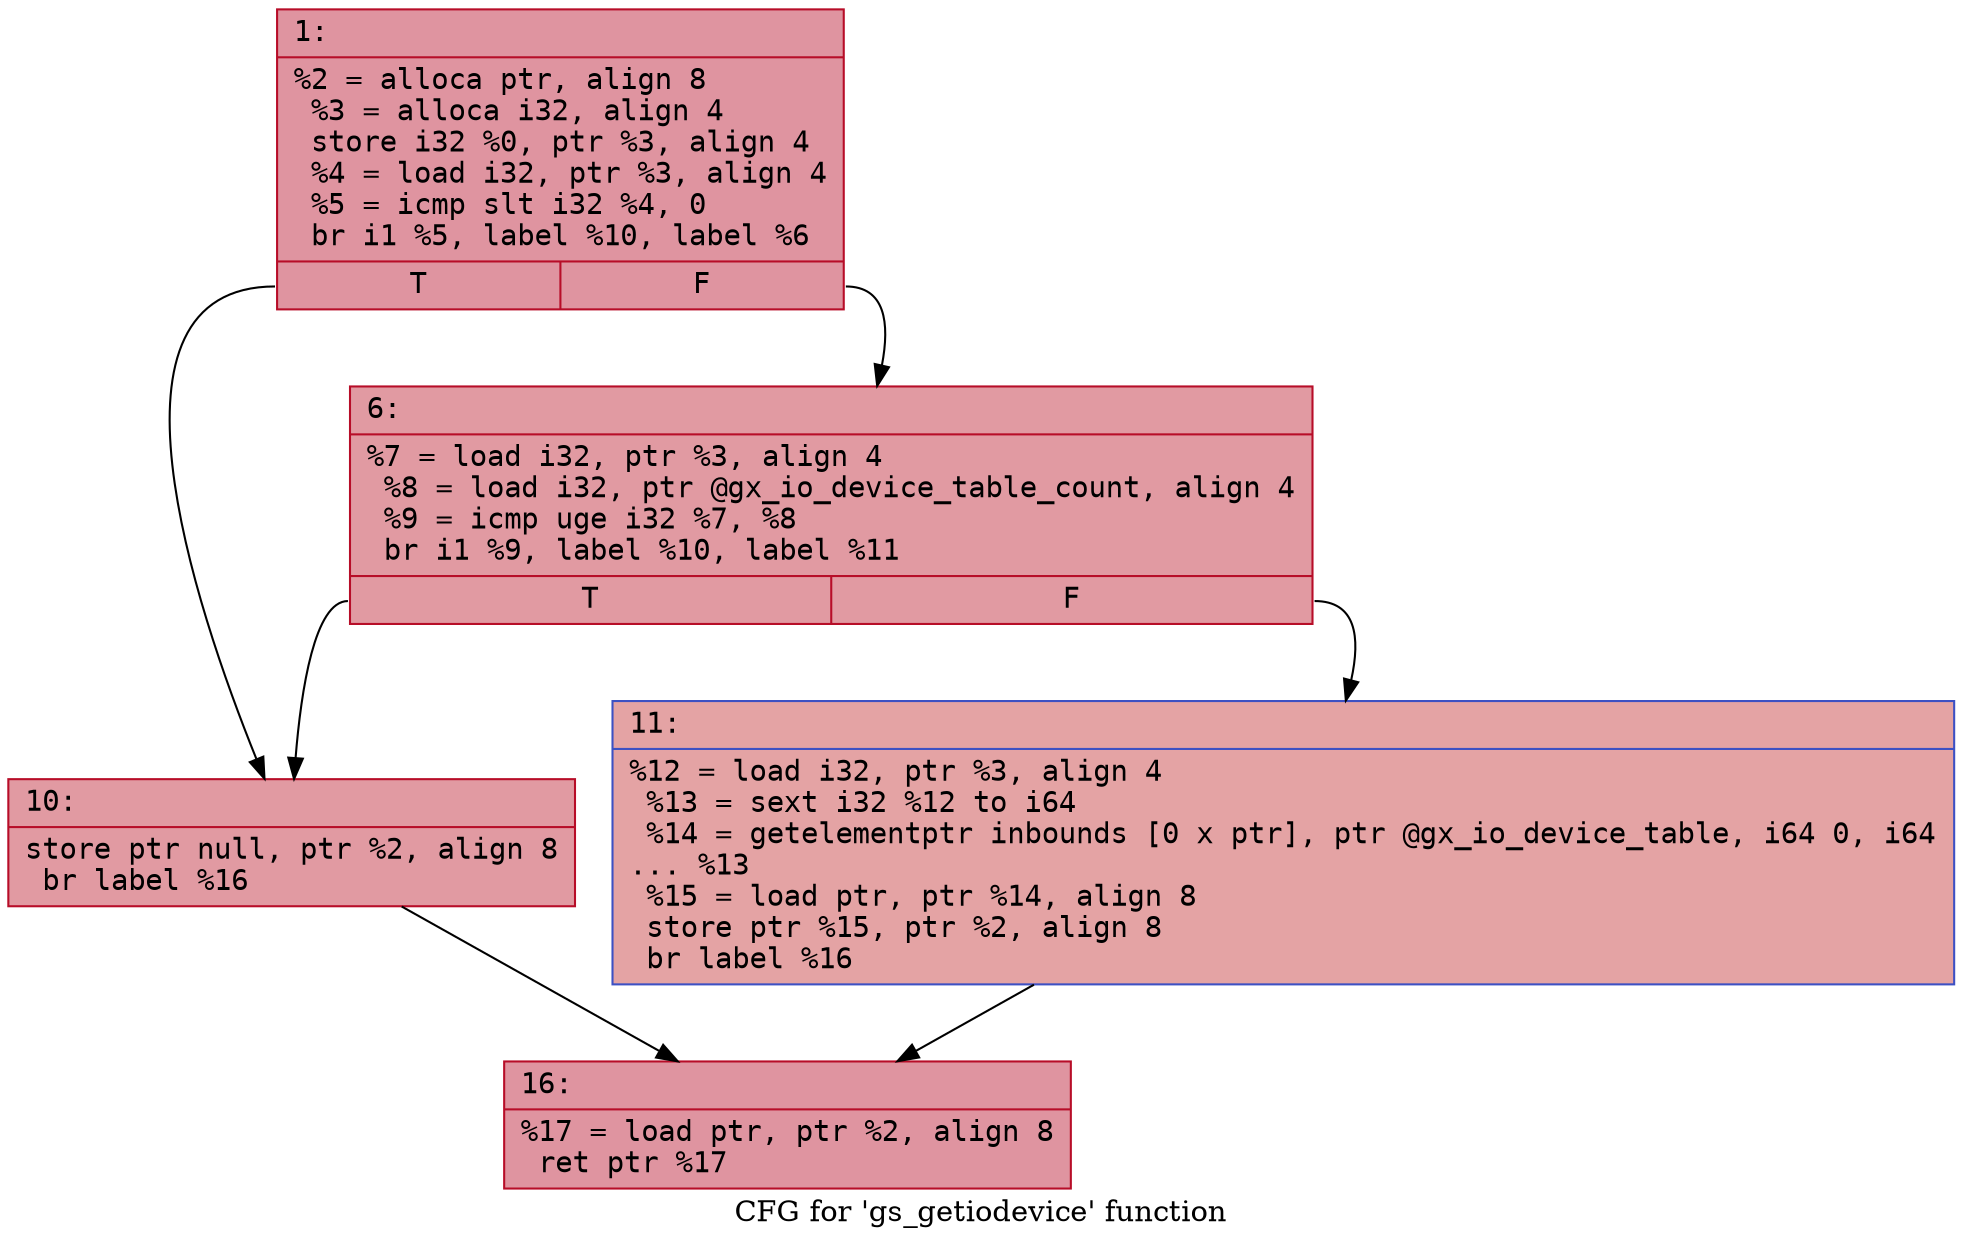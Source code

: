 digraph "CFG for 'gs_getiodevice' function" {
	label="CFG for 'gs_getiodevice' function";

	Node0x60000199ef80 [shape=record,color="#b70d28ff", style=filled, fillcolor="#b70d2870" fontname="Courier",label="{1:\l|  %2 = alloca ptr, align 8\l  %3 = alloca i32, align 4\l  store i32 %0, ptr %3, align 4\l  %4 = load i32, ptr %3, align 4\l  %5 = icmp slt i32 %4, 0\l  br i1 %5, label %10, label %6\l|{<s0>T|<s1>F}}"];
	Node0x60000199ef80:s0 -> Node0x60000199f020[tooltip="1 -> 10\nProbability 37.50%" ];
	Node0x60000199ef80:s1 -> Node0x60000199efd0[tooltip="1 -> 6\nProbability 62.50%" ];
	Node0x60000199efd0 [shape=record,color="#b70d28ff", style=filled, fillcolor="#bb1b2c70" fontname="Courier",label="{6:\l|  %7 = load i32, ptr %3, align 4\l  %8 = load i32, ptr @gx_io_device_table_count, align 4\l  %9 = icmp uge i32 %7, %8\l  br i1 %9, label %10, label %11\l|{<s0>T|<s1>F}}"];
	Node0x60000199efd0:s0 -> Node0x60000199f020[tooltip="6 -> 10\nProbability 50.00%" ];
	Node0x60000199efd0:s1 -> Node0x60000199f070[tooltip="6 -> 11\nProbability 50.00%" ];
	Node0x60000199f020 [shape=record,color="#b70d28ff", style=filled, fillcolor="#bb1b2c70" fontname="Courier",label="{10:\l|  store ptr null, ptr %2, align 8\l  br label %16\l}"];
	Node0x60000199f020 -> Node0x60000199f0c0[tooltip="10 -> 16\nProbability 100.00%" ];
	Node0x60000199f070 [shape=record,color="#3d50c3ff", style=filled, fillcolor="#c32e3170" fontname="Courier",label="{11:\l|  %12 = load i32, ptr %3, align 4\l  %13 = sext i32 %12 to i64\l  %14 = getelementptr inbounds [0 x ptr], ptr @gx_io_device_table, i64 0, i64\l... %13\l  %15 = load ptr, ptr %14, align 8\l  store ptr %15, ptr %2, align 8\l  br label %16\l}"];
	Node0x60000199f070 -> Node0x60000199f0c0[tooltip="11 -> 16\nProbability 100.00%" ];
	Node0x60000199f0c0 [shape=record,color="#b70d28ff", style=filled, fillcolor="#b70d2870" fontname="Courier",label="{16:\l|  %17 = load ptr, ptr %2, align 8\l  ret ptr %17\l}"];
}
